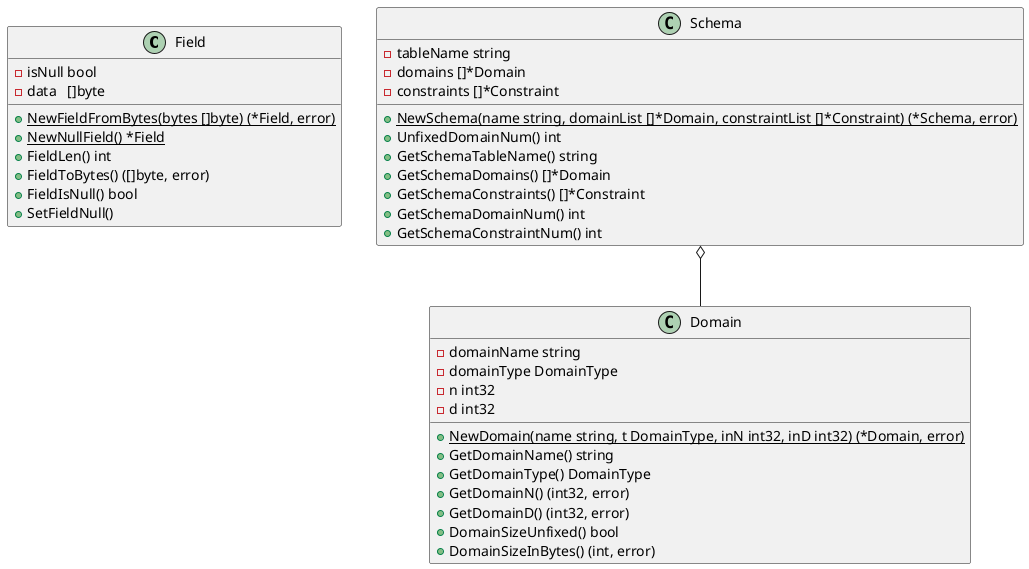@startuml

class Field{
    -isNull bool
	-data   []byte
    
    +{static} NewFieldFromBytes(bytes []byte) (*Field, error)
    +{static} NewNullField() *Field
    +FieldLen() int
    +FieldToBytes() ([]byte, error)
    +FieldIsNull() bool
    +SetFieldNull()
}

class Domain{
    -domainName string
	-domainType DomainType
	-n int32
	-d int32

    +{static} NewDomain(name string, t DomainType, inN int32, inD int32) (*Domain, error)
    +GetDomainName() string
    +GetDomainType() DomainType
    +GetDomainN() (int32, error)
    +GetDomainD() (int32, error)
    +DomainSizeUnfixed() bool
    +DomainSizeInBytes() (int, error)
}

class Schema{
    -tableName string
	-domains []*Domain
	-constraints []*Constraint

    +{static} NewSchema(name string, domainList []*Domain, constraintList []*Constraint) (*Schema, error)
    +UnfixedDomainNum() int
    +GetSchemaTableName() string
    +GetSchemaDomains() []*Domain
    +GetSchemaConstraints() []*Constraint
    +GetSchemaDomainNum() int
    +GetSchemaConstraintNum() int
}

Schema o-- Domain

@enduml